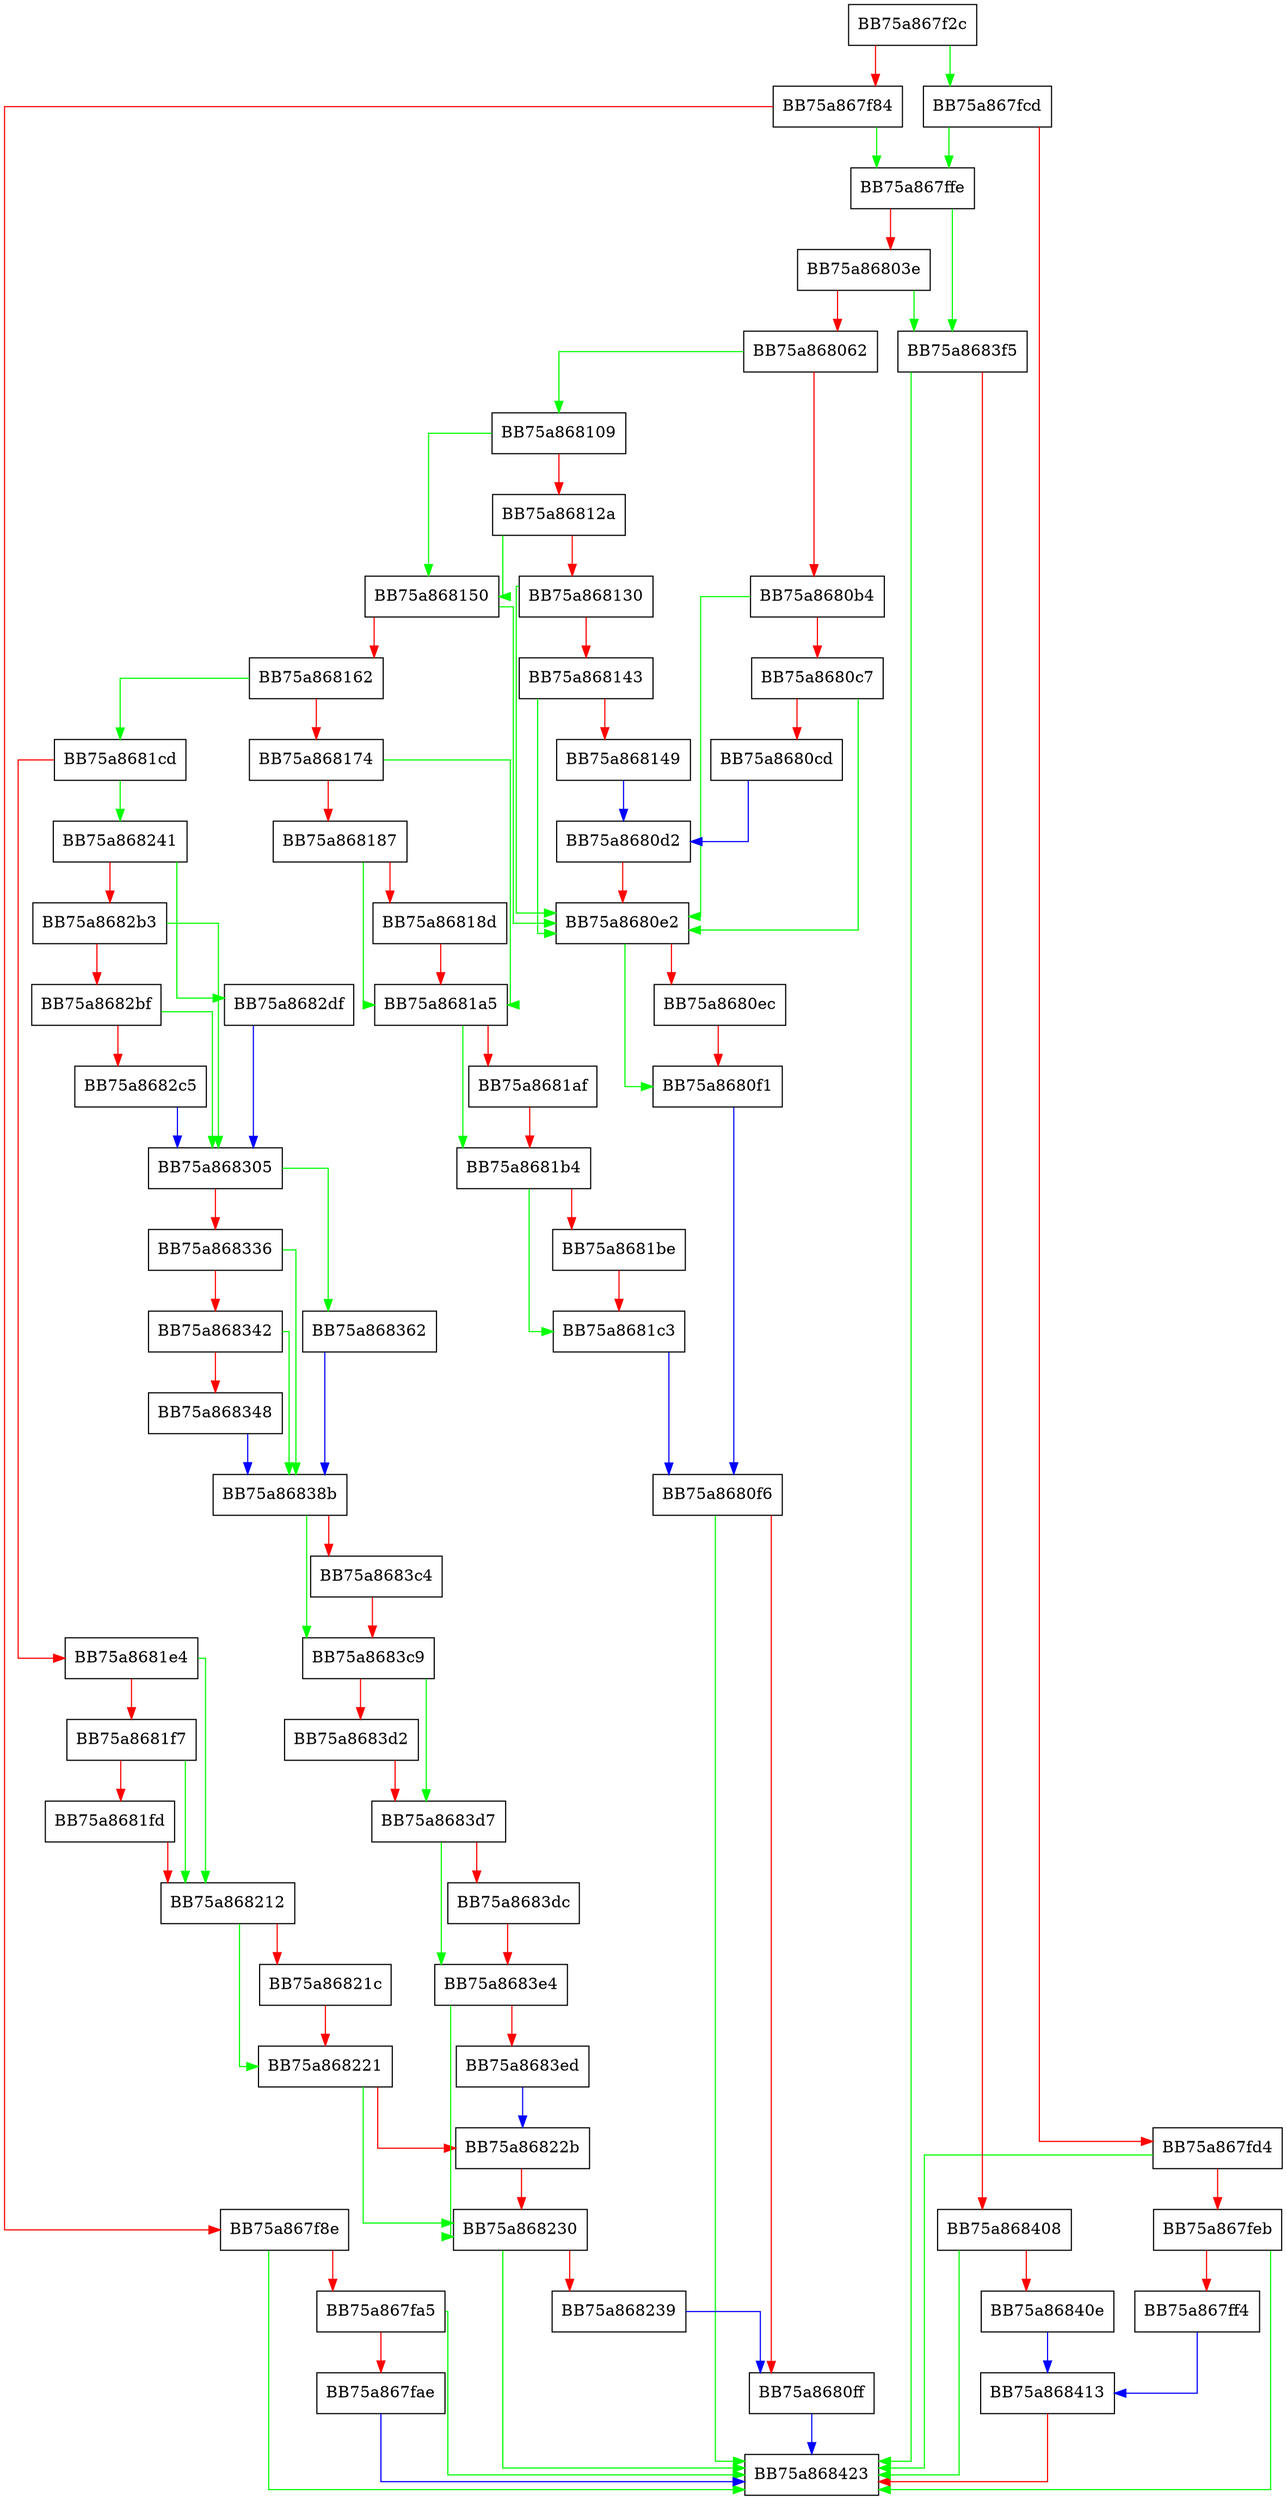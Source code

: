digraph ProcessWriteVmEvent {
  node [shape="box"];
  graph [splines=ortho];
  BB75a867f2c -> BB75a867fcd [color="green"];
  BB75a867f2c -> BB75a867f84 [color="red"];
  BB75a867f84 -> BB75a867ffe [color="green"];
  BB75a867f84 -> BB75a867f8e [color="red"];
  BB75a867f8e -> BB75a868423 [color="green"];
  BB75a867f8e -> BB75a867fa5 [color="red"];
  BB75a867fa5 -> BB75a868423 [color="green"];
  BB75a867fa5 -> BB75a867fae [color="red"];
  BB75a867fae -> BB75a868423 [color="blue"];
  BB75a867fcd -> BB75a867ffe [color="green"];
  BB75a867fcd -> BB75a867fd4 [color="red"];
  BB75a867fd4 -> BB75a868423 [color="green"];
  BB75a867fd4 -> BB75a867feb [color="red"];
  BB75a867feb -> BB75a868423 [color="green"];
  BB75a867feb -> BB75a867ff4 [color="red"];
  BB75a867ff4 -> BB75a868413 [color="blue"];
  BB75a867ffe -> BB75a8683f5 [color="green"];
  BB75a867ffe -> BB75a86803e [color="red"];
  BB75a86803e -> BB75a8683f5 [color="green"];
  BB75a86803e -> BB75a868062 [color="red"];
  BB75a868062 -> BB75a868109 [color="green"];
  BB75a868062 -> BB75a8680b4 [color="red"];
  BB75a8680b4 -> BB75a8680e2 [color="green"];
  BB75a8680b4 -> BB75a8680c7 [color="red"];
  BB75a8680c7 -> BB75a8680e2 [color="green"];
  BB75a8680c7 -> BB75a8680cd [color="red"];
  BB75a8680cd -> BB75a8680d2 [color="blue"];
  BB75a8680d2 -> BB75a8680e2 [color="red"];
  BB75a8680e2 -> BB75a8680f1 [color="green"];
  BB75a8680e2 -> BB75a8680ec [color="red"];
  BB75a8680ec -> BB75a8680f1 [color="red"];
  BB75a8680f1 -> BB75a8680f6 [color="blue"];
  BB75a8680f6 -> BB75a868423 [color="green"];
  BB75a8680f6 -> BB75a8680ff [color="red"];
  BB75a8680ff -> BB75a868423 [color="blue"];
  BB75a868109 -> BB75a868150 [color="green"];
  BB75a868109 -> BB75a86812a [color="red"];
  BB75a86812a -> BB75a868150 [color="green"];
  BB75a86812a -> BB75a868130 [color="red"];
  BB75a868130 -> BB75a8680e2 [color="green"];
  BB75a868130 -> BB75a868143 [color="red"];
  BB75a868143 -> BB75a8680e2 [color="green"];
  BB75a868143 -> BB75a868149 [color="red"];
  BB75a868149 -> BB75a8680d2 [color="blue"];
  BB75a868150 -> BB75a8680e2 [color="green"];
  BB75a868150 -> BB75a868162 [color="red"];
  BB75a868162 -> BB75a8681cd [color="green"];
  BB75a868162 -> BB75a868174 [color="red"];
  BB75a868174 -> BB75a8681a5 [color="green"];
  BB75a868174 -> BB75a868187 [color="red"];
  BB75a868187 -> BB75a8681a5 [color="green"];
  BB75a868187 -> BB75a86818d [color="red"];
  BB75a86818d -> BB75a8681a5 [color="red"];
  BB75a8681a5 -> BB75a8681b4 [color="green"];
  BB75a8681a5 -> BB75a8681af [color="red"];
  BB75a8681af -> BB75a8681b4 [color="red"];
  BB75a8681b4 -> BB75a8681c3 [color="green"];
  BB75a8681b4 -> BB75a8681be [color="red"];
  BB75a8681be -> BB75a8681c3 [color="red"];
  BB75a8681c3 -> BB75a8680f6 [color="blue"];
  BB75a8681cd -> BB75a868241 [color="green"];
  BB75a8681cd -> BB75a8681e4 [color="red"];
  BB75a8681e4 -> BB75a868212 [color="green"];
  BB75a8681e4 -> BB75a8681f7 [color="red"];
  BB75a8681f7 -> BB75a868212 [color="green"];
  BB75a8681f7 -> BB75a8681fd [color="red"];
  BB75a8681fd -> BB75a868212 [color="red"];
  BB75a868212 -> BB75a868221 [color="green"];
  BB75a868212 -> BB75a86821c [color="red"];
  BB75a86821c -> BB75a868221 [color="red"];
  BB75a868221 -> BB75a868230 [color="green"];
  BB75a868221 -> BB75a86822b [color="red"];
  BB75a86822b -> BB75a868230 [color="red"];
  BB75a868230 -> BB75a868423 [color="green"];
  BB75a868230 -> BB75a868239 [color="red"];
  BB75a868239 -> BB75a8680ff [color="blue"];
  BB75a868241 -> BB75a8682df [color="green"];
  BB75a868241 -> BB75a8682b3 [color="red"];
  BB75a8682b3 -> BB75a868305 [color="green"];
  BB75a8682b3 -> BB75a8682bf [color="red"];
  BB75a8682bf -> BB75a868305 [color="green"];
  BB75a8682bf -> BB75a8682c5 [color="red"];
  BB75a8682c5 -> BB75a868305 [color="blue"];
  BB75a8682df -> BB75a868305 [color="blue"];
  BB75a868305 -> BB75a868362 [color="green"];
  BB75a868305 -> BB75a868336 [color="red"];
  BB75a868336 -> BB75a86838b [color="green"];
  BB75a868336 -> BB75a868342 [color="red"];
  BB75a868342 -> BB75a86838b [color="green"];
  BB75a868342 -> BB75a868348 [color="red"];
  BB75a868348 -> BB75a86838b [color="blue"];
  BB75a868362 -> BB75a86838b [color="blue"];
  BB75a86838b -> BB75a8683c9 [color="green"];
  BB75a86838b -> BB75a8683c4 [color="red"];
  BB75a8683c4 -> BB75a8683c9 [color="red"];
  BB75a8683c9 -> BB75a8683d7 [color="green"];
  BB75a8683c9 -> BB75a8683d2 [color="red"];
  BB75a8683d2 -> BB75a8683d7 [color="red"];
  BB75a8683d7 -> BB75a8683e4 [color="green"];
  BB75a8683d7 -> BB75a8683dc [color="red"];
  BB75a8683dc -> BB75a8683e4 [color="red"];
  BB75a8683e4 -> BB75a868230 [color="green"];
  BB75a8683e4 -> BB75a8683ed [color="red"];
  BB75a8683ed -> BB75a86822b [color="blue"];
  BB75a8683f5 -> BB75a868423 [color="green"];
  BB75a8683f5 -> BB75a868408 [color="red"];
  BB75a868408 -> BB75a868423 [color="green"];
  BB75a868408 -> BB75a86840e [color="red"];
  BB75a86840e -> BB75a868413 [color="blue"];
  BB75a868413 -> BB75a868423 [color="red"];
}